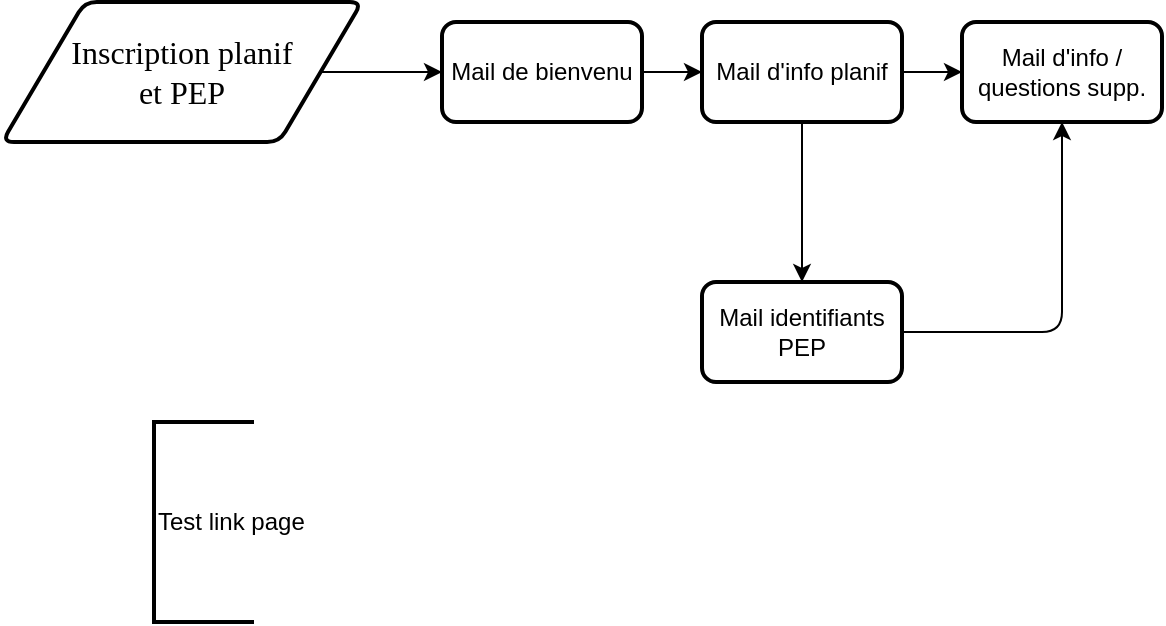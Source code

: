 <mxfile version="14.5.1" type="github" pages="2">
  <diagram id="H6hc2A2YmxaIk5RcngUu" name="Page-1">
    <mxGraphModel dx="1422" dy="794" grid="1" gridSize="10" guides="1" tooltips="1" connect="1" arrows="1" fold="1" page="1" pageScale="1" pageWidth="827" pageHeight="1169" math="0" shadow="0">
      <root>
        <mxCell id="0" />
        <mxCell id="1" parent="0" />
        <mxCell id="unYqQ4sQs9lyAD6SnD5Y-9" style="edgeStyle=orthogonalEdgeStyle;orthogonalLoop=1;jettySize=auto;html=1;exitX=1;exitY=0.5;exitDx=0;exitDy=0;entryX=0;entryY=0.5;entryDx=0;entryDy=0;" parent="1" source="unYqQ4sQs9lyAD6SnD5Y-1" target="unYqQ4sQs9lyAD6SnD5Y-6" edge="1">
          <mxGeometry relative="1" as="geometry" />
        </mxCell>
        <mxCell id="unYqQ4sQs9lyAD6SnD5Y-1" value="Mail de bienvenu" style="whiteSpace=wrap;html=1;absoluteArcSize=1;arcSize=14;strokeWidth=2;rounded=1;" parent="1" vertex="1">
          <mxGeometry x="344" y="120" width="100" height="50" as="geometry" />
        </mxCell>
        <mxCell id="unYqQ4sQs9lyAD6SnD5Y-5" style="edgeStyle=orthogonalEdgeStyle;orthogonalLoop=1;jettySize=auto;html=1;exitX=1;exitY=0.5;exitDx=0;exitDy=0;" parent="1" source="unYqQ4sQs9lyAD6SnD5Y-2" target="unYqQ4sQs9lyAD6SnD5Y-1" edge="1">
          <mxGeometry relative="1" as="geometry" />
        </mxCell>
        <mxCell id="unYqQ4sQs9lyAD6SnD5Y-2" value="&lt;p style=&quot;margin-top: 0pt ; margin-bottom: 0pt ; margin-left: 0in ; direction: ltr ; unicode-bidi: embed ; word-break: normal&quot;&gt;&lt;span style=&quot;font-size: 12pt ; font-family: &amp;#34;calibri&amp;#34;&quot;&gt;Inscription &lt;/span&gt;&lt;span style=&quot;font-size: 12pt ; font-family: &amp;#34;calibri&amp;#34;&quot;&gt;planif&lt;br/&gt;&lt;/span&gt;&lt;span style=&quot;font-size: 12pt ; font-family: &amp;#34;calibri&amp;#34;&quot;&gt;et &lt;/span&gt;&lt;span style=&quot;font-size: 12pt ; font-family: &amp;#34;calibri&amp;#34;&quot;&gt;PEP&lt;/span&gt;&lt;/p&gt;" style="shape=parallelogram;html=1;strokeWidth=2;perimeter=parallelogramPerimeter;whiteSpace=wrap;arcSize=12;size=0.23;rounded=1;" parent="1" vertex="1">
          <mxGeometry x="124" y="110" width="180" height="70" as="geometry" />
        </mxCell>
        <mxCell id="unYqQ4sQs9lyAD6SnD5Y-8" style="edgeStyle=orthogonalEdgeStyle;orthogonalLoop=1;jettySize=auto;html=1;exitX=0.5;exitY=1;exitDx=0;exitDy=0;entryX=0.5;entryY=0;entryDx=0;entryDy=0;" parent="1" source="unYqQ4sQs9lyAD6SnD5Y-6" target="unYqQ4sQs9lyAD6SnD5Y-7" edge="1">
          <mxGeometry relative="1" as="geometry" />
        </mxCell>
        <mxCell id="unYqQ4sQs9lyAD6SnD5Y-11" style="edgeStyle=orthogonalEdgeStyle;orthogonalLoop=1;jettySize=auto;html=1;exitX=1;exitY=0.5;exitDx=0;exitDy=0;entryX=0;entryY=0.5;entryDx=0;entryDy=0;" parent="1" source="unYqQ4sQs9lyAD6SnD5Y-6" target="unYqQ4sQs9lyAD6SnD5Y-10" edge="1">
          <mxGeometry relative="1" as="geometry" />
        </mxCell>
        <UserObject label="Mail d&#39;info planif" link="https://github.com/ConusV01/COVID_Task_Force_HR_process/blob/main/29.3.202_Vaccination-Staff-Planning_et_PEP_mobile.html" id="unYqQ4sQs9lyAD6SnD5Y-6">
          <mxCell style="whiteSpace=wrap;html=1;absoluteArcSize=1;arcSize=14;strokeWidth=2;rounded=1;" parent="1" vertex="1">
            <mxGeometry x="474" y="120" width="100" height="50" as="geometry" />
          </mxCell>
        </UserObject>
        <mxCell id="unYqQ4sQs9lyAD6SnD5Y-12" style="edgeStyle=orthogonalEdgeStyle;orthogonalLoop=1;jettySize=auto;html=1;exitX=1;exitY=0.5;exitDx=0;exitDy=0;entryX=0.5;entryY=1;entryDx=0;entryDy=0;" parent="1" source="unYqQ4sQs9lyAD6SnD5Y-7" target="unYqQ4sQs9lyAD6SnD5Y-10" edge="1">
          <mxGeometry relative="1" as="geometry" />
        </mxCell>
        <mxCell id="unYqQ4sQs9lyAD6SnD5Y-7" value="Mail identifiants PEP" style="whiteSpace=wrap;html=1;absoluteArcSize=1;arcSize=14;strokeWidth=2;rounded=1;" parent="1" vertex="1">
          <mxGeometry x="474" y="250" width="100" height="50" as="geometry" />
        </mxCell>
        <mxCell id="unYqQ4sQs9lyAD6SnD5Y-10" value="Mail d&#39;info / questions supp." style="whiteSpace=wrap;html=1;absoluteArcSize=1;arcSize=14;strokeWidth=2;rounded=1;" parent="1" vertex="1">
          <mxGeometry x="604" y="120" width="100" height="50" as="geometry" />
        </mxCell>
        <UserObject label="Test link page" link="data:page/id,8w6MF4V0zF3jsLt7BEvm" id="SbmYrBXEvCsR-Af8VUEr-1">
          <mxCell style="strokeWidth=2;html=1;shape=mxgraph.flowchart.annotation_1;align=left;pointerEvents=1;rounded=1;" vertex="1" parent="1">
            <mxGeometry x="200" y="320" width="50" height="100" as="geometry" />
          </mxCell>
        </UserObject>
      </root>
    </mxGraphModel>
  </diagram>
  <diagram id="8w6MF4V0zF3jsLt7BEvm" name="Validation horaire PEP">
    <mxGraphModel dx="1422" dy="794" grid="1" gridSize="10" guides="1" tooltips="1" connect="1" arrows="1" fold="1" page="1" pageScale="1" pageWidth="827" pageHeight="1169" math="0" shadow="0">
      <root>
        <mxCell id="Q8sG0y-CIpkuGwGZwybv-0" />
        <mxCell id="Q8sG0y-CIpkuGwGZwybv-1" parent="Q8sG0y-CIpkuGwGZwybv-0" />
        <mxCell id="eLfeEsBgVaEi-MXblC9Y-1" style="edgeStyle=orthogonalEdgeStyle;rounded=1;orthogonalLoop=1;jettySize=auto;html=1;exitX=1;exitY=0.5;exitDx=0;exitDy=0;entryX=0;entryY=0.5;entryDx=0;entryDy=0;entryPerimeter=0;" edge="1" parent="Q8sG0y-CIpkuGwGZwybv-1" source="suFXwdksZpOPrFTcf5qU-0" target="eLfeEsBgVaEi-MXblC9Y-0">
          <mxGeometry relative="1" as="geometry" />
        </mxCell>
        <mxCell id="suFXwdksZpOPrFTcf5qU-0" value="Plage horaire à checker" style="shape=parallelogram;html=1;strokeWidth=2;perimeter=parallelogramPerimeter;whiteSpace=wrap;rounded=1;arcSize=12;size=0.23;" vertex="1" parent="Q8sG0y-CIpkuGwGZwybv-1">
          <mxGeometry x="110" y="150" width="120" height="60" as="geometry" />
        </mxCell>
        <mxCell id="eLfeEsBgVaEi-MXblC9Y-0" value="transparent ?" style="strokeWidth=2;html=1;shape=mxgraph.flowchart.decision;whiteSpace=wrap;rounded=1;" vertex="1" parent="Q8sG0y-CIpkuGwGZwybv-1">
          <mxGeometry x="290" y="130" width="100" height="100" as="geometry" />
        </mxCell>
        <mxCell id="eLfeEsBgVaEi-MXblC9Y-2" value="Oui" style="text;html=1;align=center;verticalAlign=middle;resizable=0;points=[];autosize=1;" vertex="1" parent="Q8sG0y-CIpkuGwGZwybv-1">
          <mxGeometry x="375" y="140" width="30" height="20" as="geometry" />
        </mxCell>
        <mxCell id="eLfeEsBgVaEi-MXblC9Y-3" value="Non" style="text;html=1;align=center;verticalAlign=middle;resizable=0;points=[];autosize=1;" vertex="1" parent="Q8sG0y-CIpkuGwGZwybv-1">
          <mxGeometry x="340" y="220" width="40" height="20" as="geometry" />
        </mxCell>
      </root>
    </mxGraphModel>
  </diagram>
</mxfile>

